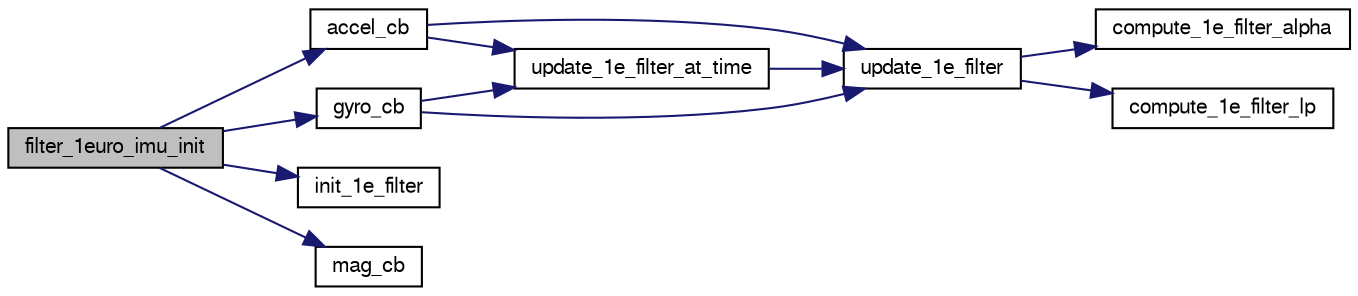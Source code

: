 digraph "filter_1euro_imu_init"
{
  edge [fontname="FreeSans",fontsize="10",labelfontname="FreeSans",labelfontsize="10"];
  node [fontname="FreeSans",fontsize="10",shape=record];
  rankdir="LR";
  Node1 [label="filter_1euro_imu_init",height=0.2,width=0.4,color="black", fillcolor="grey75", style="filled", fontcolor="black"];
  Node1 -> Node2 [color="midnightblue",fontsize="10",style="solid",fontname="FreeSans"];
  Node2 [label="accel_cb",height=0.2,width=0.4,color="black", fillcolor="white", style="filled",URL="$filter__1euro__imu_8c.html#aacd6b1869f263f90a6f1fbe777a87793"];
  Node2 -> Node3 [color="midnightblue",fontsize="10",style="solid",fontname="FreeSans"];
  Node3 [label="update_1e_filter",height=0.2,width=0.4,color="black", fillcolor="white", style="filled",URL="$1e__filter_8h.html#aab2ef7a5d4de10a6cdf1603c914e321d",tooltip="Filter a float using the given One Euro Filter. "];
  Node3 -> Node4 [color="midnightblue",fontsize="10",style="solid",fontname="FreeSans"];
  Node4 [label="compute_1e_filter_alpha",height=0.2,width=0.4,color="black", fillcolor="white", style="filled",URL="$1e__filter_8h.html#aaa9eccba43c7a1dc898eb614cb786bc5",tooltip="Compute Alpha for a given One Euro Filter and a given cutoff frequency. "];
  Node3 -> Node5 [color="midnightblue",fontsize="10",style="solid",fontname="FreeSans"];
  Node5 [label="compute_1e_filter_lp",height=0.2,width=0.4,color="black", fillcolor="white", style="filled",URL="$1e__filter_8h.html#a31b91fa161d0ee0aef7b6106dd6f75df",tooltip="Filter a float using the given low-pass filter and the given alpha value. "];
  Node2 -> Node6 [color="midnightblue",fontsize="10",style="solid",fontname="FreeSans"];
  Node6 [label="update_1e_filter_at_time",height=0.2,width=0.4,color="black", fillcolor="white", style="filled",URL="$1e__filter_8h.html#a44707fb8b1604846ccdb71333a02b51e",tooltip="Filter a float using the given One Euro Filter and the given timestamp. "];
  Node6 -> Node3 [color="midnightblue",fontsize="10",style="solid",fontname="FreeSans"];
  Node1 -> Node7 [color="midnightblue",fontsize="10",style="solid",fontname="FreeSans"];
  Node7 [label="gyro_cb",height=0.2,width=0.4,color="black", fillcolor="white", style="filled",URL="$filter__1euro__imu_8c.html#a47e1ea35fdb43af72537c6c9f38b889d"];
  Node7 -> Node3 [color="midnightblue",fontsize="10",style="solid",fontname="FreeSans"];
  Node7 -> Node6 [color="midnightblue",fontsize="10",style="solid",fontname="FreeSans"];
  Node1 -> Node8 [color="midnightblue",fontsize="10",style="solid",fontname="FreeSans"];
  Node8 [label="init_1e_filter",height=0.2,width=0.4,color="black", fillcolor="white", style="filled",URL="$1e__filter_8h.html#a6e4e9d6b2f65e9988fa67da440007827",tooltip="Initialize a 1 Euro Filter instance. "];
  Node1 -> Node9 [color="midnightblue",fontsize="10",style="solid",fontname="FreeSans"];
  Node9 [label="mag_cb",height=0.2,width=0.4,color="black", fillcolor="white", style="filled",URL="$filter__1euro__imu_8c.html#a49cc1e545848b85016af530049991c02"];
}
